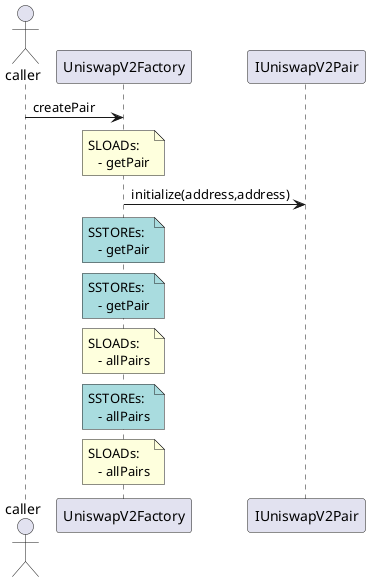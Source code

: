 @startuml
 actor caller 
  caller -> UniswapV2Factory: createPair 
 note over UniswapV2Factory: SLOADs: \n   - getPair 
 UniswapV2Factory -> IUniswapV2Pair: initialize(address,address) 
 note over UniswapV2Factory #A9DCDF: SSTOREs: \n   - getPair 
 note over UniswapV2Factory #A9DCDF: SSTOREs: \n   - getPair 
 note over UniswapV2Factory: SLOADs: \n   - allPairs 
 note over UniswapV2Factory #A9DCDF: SSTOREs: \n   - allPairs 
 note over UniswapV2Factory: SLOADs: \n   - allPairs 
@enduml